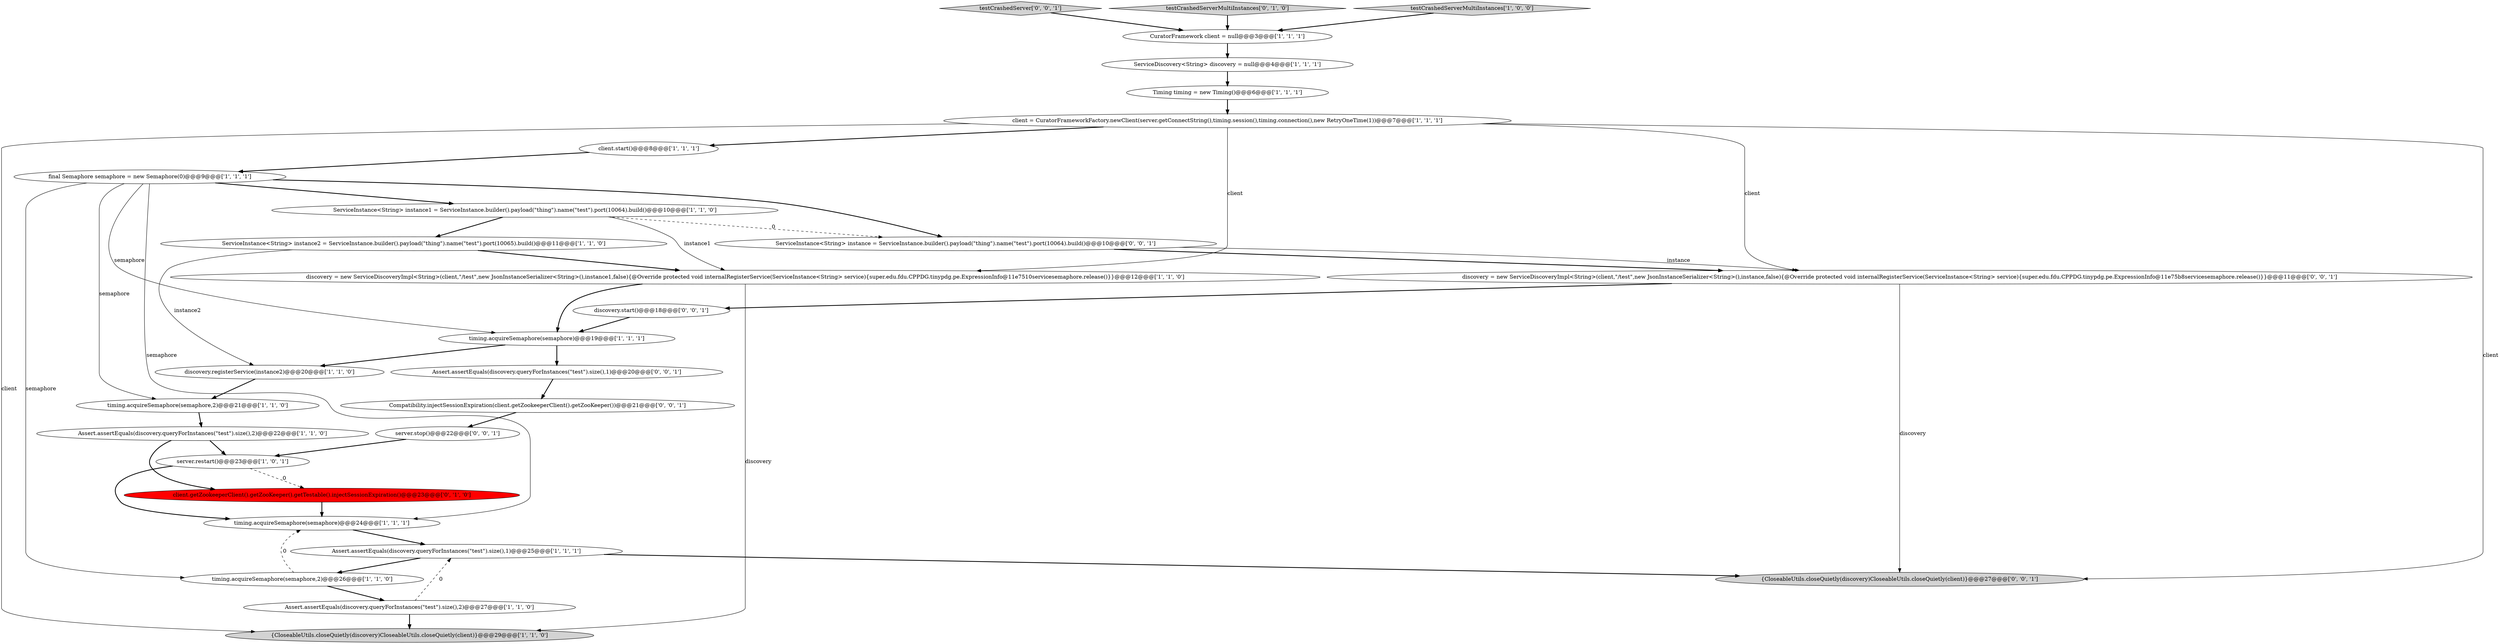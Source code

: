 digraph {
16 [style = filled, label = "Timing timing = new Timing()@@@6@@@['1', '1', '1']", fillcolor = white, shape = ellipse image = "AAA0AAABBB1BBB"];
18 [style = filled, label = "Assert.assertEquals(discovery.queryForInstances(\"test\").size(),2)@@@22@@@['1', '1', '0']", fillcolor = white, shape = ellipse image = "AAA0AAABBB1BBB"];
6 [style = filled, label = "Assert.assertEquals(discovery.queryForInstances(\"test\").size(),1)@@@25@@@['1', '1', '1']", fillcolor = white, shape = ellipse image = "AAA0AAABBB1BBB"];
14 [style = filled, label = "final Semaphore semaphore = new Semaphore(0)@@@9@@@['1', '1', '1']", fillcolor = white, shape = ellipse image = "AAA0AAABBB1BBB"];
26 [style = filled, label = "discovery.start()@@@18@@@['0', '0', '1']", fillcolor = white, shape = ellipse image = "AAA0AAABBB3BBB"];
23 [style = filled, label = "ServiceInstance<String> instance = ServiceInstance.builder().payload(\"thing\").name(\"test\").port(10064).build()@@@10@@@['0', '0', '1']", fillcolor = white, shape = ellipse image = "AAA0AAABBB3BBB"];
3 [style = filled, label = "server.restart()@@@23@@@['1', '0', '1']", fillcolor = white, shape = ellipse image = "AAA0AAABBB1BBB"];
2 [style = filled, label = "ServiceInstance<String> instance2 = ServiceInstance.builder().payload(\"thing\").name(\"test\").port(10065).build()@@@11@@@['1', '1', '0']", fillcolor = white, shape = ellipse image = "AAA0AAABBB1BBB"];
24 [style = filled, label = "discovery = new ServiceDiscoveryImpl<String>(client,\"/test\",new JsonInstanceSerializer<String>(),instance,false){@Override protected void internalRegisterService(ServiceInstance<String> service){super.edu.fdu.CPPDG.tinypdg.pe.ExpressionInfo@11e75b8servicesemaphore.release()}}@@@11@@@['0', '0', '1']", fillcolor = white, shape = ellipse image = "AAA0AAABBB3BBB"];
4 [style = filled, label = "client = CuratorFrameworkFactory.newClient(server.getConnectString(),timing.session(),timing.connection(),new RetryOneTime(1))@@@7@@@['1', '1', '1']", fillcolor = white, shape = ellipse image = "AAA0AAABBB1BBB"];
1 [style = filled, label = "discovery = new ServiceDiscoveryImpl<String>(client,\"/test\",new JsonInstanceSerializer<String>(),instance1,false){@Override protected void internalRegisterService(ServiceInstance<String> service){super.edu.fdu.CPPDG.tinypdg.pe.ExpressionInfo@11e7510servicesemaphore.release()}}@@@12@@@['1', '1', '0']", fillcolor = white, shape = ellipse image = "AAA0AAABBB1BBB"];
28 [style = filled, label = "testCrashedServer['0', '0', '1']", fillcolor = lightgray, shape = diamond image = "AAA0AAABBB3BBB"];
5 [style = filled, label = "ServiceInstance<String> instance1 = ServiceInstance.builder().payload(\"thing\").name(\"test\").port(10064).build()@@@10@@@['1', '1', '0']", fillcolor = white, shape = ellipse image = "AAA0AAABBB1BBB"];
10 [style = filled, label = "timing.acquireSemaphore(semaphore)@@@24@@@['1', '1', '1']", fillcolor = white, shape = ellipse image = "AAA0AAABBB1BBB"];
0 [style = filled, label = "CuratorFramework client = null@@@3@@@['1', '1', '1']", fillcolor = white, shape = ellipse image = "AAA0AAABBB1BBB"];
9 [style = filled, label = "Assert.assertEquals(discovery.queryForInstances(\"test\").size(),2)@@@27@@@['1', '1', '0']", fillcolor = white, shape = ellipse image = "AAA0AAABBB1BBB"];
21 [style = filled, label = "testCrashedServerMultiInstances['0', '1', '0']", fillcolor = lightgray, shape = diamond image = "AAA0AAABBB2BBB"];
17 [style = filled, label = "timing.acquireSemaphore(semaphore)@@@19@@@['1', '1', '1']", fillcolor = white, shape = ellipse image = "AAA0AAABBB1BBB"];
11 [style = filled, label = "discovery.registerService(instance2)@@@20@@@['1', '1', '0']", fillcolor = white, shape = ellipse image = "AAA0AAABBB1BBB"];
20 [style = filled, label = "client.getZookeeperClient().getZooKeeper().getTestable().injectSessionExpiration()@@@23@@@['0', '1', '0']", fillcolor = red, shape = ellipse image = "AAA1AAABBB2BBB"];
15 [style = filled, label = "ServiceDiscovery<String> discovery = null@@@4@@@['1', '1', '1']", fillcolor = white, shape = ellipse image = "AAA0AAABBB1BBB"];
12 [style = filled, label = "{CloseableUtils.closeQuietly(discovery)CloseableUtils.closeQuietly(client)}@@@29@@@['1', '1', '0']", fillcolor = lightgray, shape = ellipse image = "AAA0AAABBB1BBB"];
22 [style = filled, label = "Assert.assertEquals(discovery.queryForInstances(\"test\").size(),1)@@@20@@@['0', '0', '1']", fillcolor = white, shape = ellipse image = "AAA0AAABBB3BBB"];
13 [style = filled, label = "client.start()@@@8@@@['1', '1', '1']", fillcolor = white, shape = ellipse image = "AAA0AAABBB1BBB"];
8 [style = filled, label = "timing.acquireSemaphore(semaphore,2)@@@21@@@['1', '1', '0']", fillcolor = white, shape = ellipse image = "AAA0AAABBB1BBB"];
25 [style = filled, label = "Compatibility.injectSessionExpiration(client.getZookeeperClient().getZooKeeper())@@@21@@@['0', '0', '1']", fillcolor = white, shape = ellipse image = "AAA0AAABBB3BBB"];
27 [style = filled, label = "{CloseableUtils.closeQuietly(discovery)CloseableUtils.closeQuietly(client)}@@@27@@@['0', '0', '1']", fillcolor = lightgray, shape = ellipse image = "AAA0AAABBB3BBB"];
19 [style = filled, label = "testCrashedServerMultiInstances['1', '0', '0']", fillcolor = lightgray, shape = diamond image = "AAA0AAABBB1BBB"];
29 [style = filled, label = "server.stop()@@@22@@@['0', '0', '1']", fillcolor = white, shape = ellipse image = "AAA0AAABBB3BBB"];
7 [style = filled, label = "timing.acquireSemaphore(semaphore,2)@@@26@@@['1', '1', '0']", fillcolor = white, shape = ellipse image = "AAA0AAABBB1BBB"];
4->1 [style = solid, label="client"];
22->25 [style = bold, label=""];
18->3 [style = bold, label=""];
21->0 [style = bold, label=""];
26->17 [style = bold, label=""];
4->27 [style = solid, label="client"];
2->1 [style = bold, label=""];
8->18 [style = bold, label=""];
5->23 [style = dashed, label="0"];
29->3 [style = bold, label=""];
4->13 [style = bold, label=""];
14->17 [style = solid, label="semaphore"];
25->29 [style = bold, label=""];
17->22 [style = bold, label=""];
15->16 [style = bold, label=""];
14->8 [style = solid, label="semaphore"];
10->6 [style = bold, label=""];
14->10 [style = solid, label="semaphore"];
0->15 [style = bold, label=""];
23->24 [style = solid, label="instance"];
19->0 [style = bold, label=""];
1->17 [style = bold, label=""];
24->27 [style = solid, label="discovery"];
20->10 [style = bold, label=""];
9->6 [style = dashed, label="0"];
7->9 [style = bold, label=""];
28->0 [style = bold, label=""];
3->10 [style = bold, label=""];
24->26 [style = bold, label=""];
18->20 [style = bold, label=""];
5->2 [style = bold, label=""];
23->24 [style = bold, label=""];
6->27 [style = bold, label=""];
14->23 [style = bold, label=""];
1->12 [style = solid, label="discovery"];
3->20 [style = dashed, label="0"];
4->12 [style = solid, label="client"];
11->8 [style = bold, label=""];
7->10 [style = dashed, label="0"];
5->1 [style = solid, label="instance1"];
2->11 [style = solid, label="instance2"];
9->12 [style = bold, label=""];
14->7 [style = solid, label="semaphore"];
16->4 [style = bold, label=""];
6->7 [style = bold, label=""];
13->14 [style = bold, label=""];
14->5 [style = bold, label=""];
17->11 [style = bold, label=""];
4->24 [style = solid, label="client"];
}
